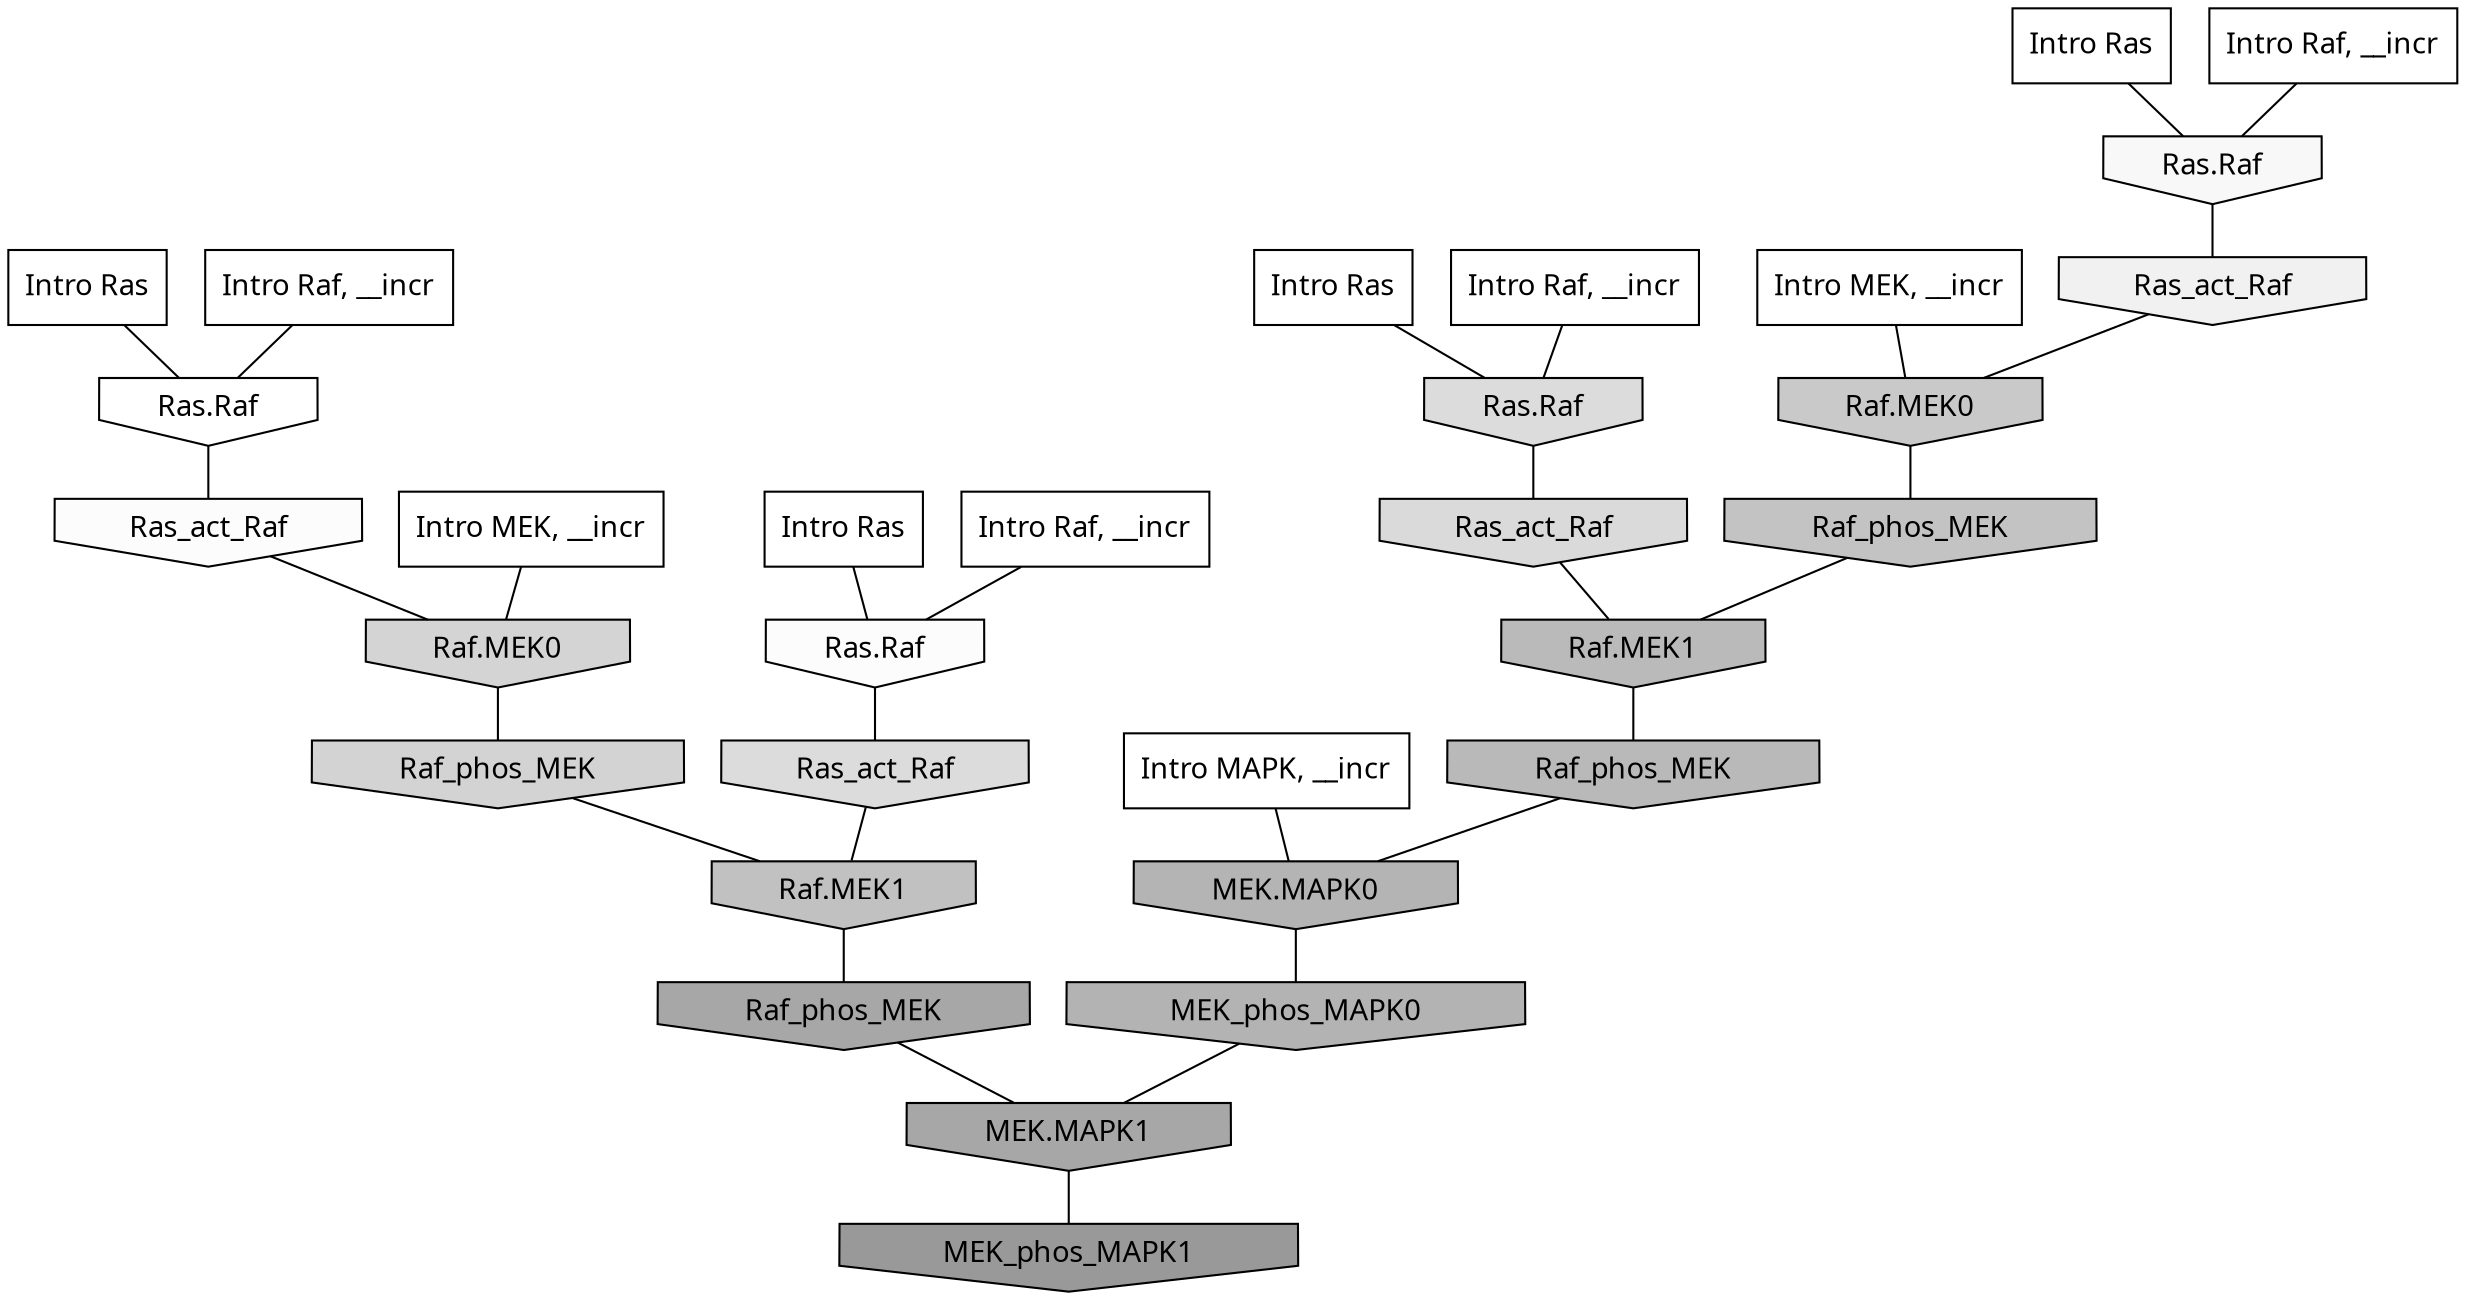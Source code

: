 digraph G{
  rankdir="TB";
  ranksep=0.30;
  node [fontname="CMU Serif"];
  edge [fontname="CMU Serif"];
  
  19 [label="Intro Ras", shape=rectangle, style=filled, fillcolor="0.000 0.000 1.000"]
  
  31 [label="Intro Ras", shape=rectangle, style=filled, fillcolor="0.000 0.000 1.000"]
  
  48 [label="Intro Ras", shape=rectangle, style=filled, fillcolor="0.000 0.000 1.000"]
  
  86 [label="Intro Ras", shape=rectangle, style=filled, fillcolor="0.000 0.000 1.000"]
  
  112 [label="Intro Raf, __incr", shape=rectangle, style=filled, fillcolor="0.000 0.000 1.000"]
  
  271 [label="Intro Raf, __incr", shape=rectangle, style=filled, fillcolor="0.000 0.000 1.000"]
  
  388 [label="Intro Raf, __incr", shape=rectangle, style=filled, fillcolor="0.000 0.000 1.000"]
  
  901 [label="Intro Raf, __incr", shape=rectangle, style=filled, fillcolor="0.000 0.000 1.000"]
  
  1994 [label="Intro MEK, __incr", shape=rectangle, style=filled, fillcolor="0.000 0.000 1.000"]
  
  2005 [label="Intro MEK, __incr", shape=rectangle, style=filled, fillcolor="0.000 0.000 1.000"]
  
  2448 [label="Intro MAPK, __incr", shape=rectangle, style=filled, fillcolor="0.000 0.000 1.000"]
  
  3262 [label="Ras.Raf", shape=invhouse, style=filled, fillcolor="0.000 0.000 1.000"]
  
  3402 [label="Ras.Raf", shape=invhouse, style=filled, fillcolor="0.000 0.000 0.988"]
  
  3416 [label="Ras_act_Raf", shape=invhouse, style=filled, fillcolor="0.000 0.000 0.986"]
  
  3514 [label="Ras.Raf", shape=invhouse, style=filled, fillcolor="0.000 0.000 0.970"]
  
  3801 [label="Ras_act_Raf", shape=invhouse, style=filled, fillcolor="0.000 0.000 0.944"]
  
  5235 [label="Ras_act_Raf", shape=invhouse, style=filled, fillcolor="0.000 0.000 0.861"]
  
  5269 [label="Ras.Raf", shape=invhouse, style=filled, fillcolor="0.000 0.000 0.860"]
  
  5430 [label="Ras_act_Raf", shape=invhouse, style=filled, fillcolor="0.000 0.000 0.853"]
  
  5873 [label="Raf.MEK0", shape=invhouse, style=filled, fillcolor="0.000 0.000 0.830"]
  
  5942 [label="Raf_phos_MEK", shape=invhouse, style=filled, fillcolor="0.000 0.000 0.827"]
  
  6957 [label="Raf.MEK0", shape=invhouse, style=filled, fillcolor="0.000 0.000 0.788"]
  
  7825 [label="Raf_phos_MEK", shape=invhouse, style=filled, fillcolor="0.000 0.000 0.762"]
  
  8075 [label="Raf.MEK1", shape=invhouse, style=filled, fillcolor="0.000 0.000 0.756"]
  
  9068 [label="Raf.MEK1", shape=invhouse, style=filled, fillcolor="0.000 0.000 0.728"]
  
  9220 [label="Raf_phos_MEK", shape=invhouse, style=filled, fillcolor="0.000 0.000 0.726"]
  
  10197 [label="MEK.MAPK0", shape=invhouse, style=filled, fillcolor="0.000 0.000 0.706"]
  
  10556 [label="MEK_phos_MAPK0", shape=invhouse, style=filled, fillcolor="0.000 0.000 0.700"]
  
  13402 [label="Raf_phos_MEK", shape=invhouse, style=filled, fillcolor="0.000 0.000 0.655"]
  
  13411 [label="MEK.MAPK1", shape=invhouse, style=filled, fillcolor="0.000 0.000 0.655"]
  
  16826 [label="MEK_phos_MAPK1", shape=invhouse, style=filled, fillcolor="0.000 0.000 0.600"]
  
  
  13411 -> 16826 [dir=none, color="0.000 0.000 0.000"] 
  13402 -> 13411 [dir=none, color="0.000 0.000 0.000"] 
  10556 -> 13411 [dir=none, color="0.000 0.000 0.000"] 
  10197 -> 10556 [dir=none, color="0.000 0.000 0.000"] 
  9220 -> 10197 [dir=none, color="0.000 0.000 0.000"] 
  9068 -> 9220 [dir=none, color="0.000 0.000 0.000"] 
  8075 -> 13402 [dir=none, color="0.000 0.000 0.000"] 
  7825 -> 9068 [dir=none, color="0.000 0.000 0.000"] 
  6957 -> 7825 [dir=none, color="0.000 0.000 0.000"] 
  5942 -> 8075 [dir=none, color="0.000 0.000 0.000"] 
  5873 -> 5942 [dir=none, color="0.000 0.000 0.000"] 
  5430 -> 9068 [dir=none, color="0.000 0.000 0.000"] 
  5269 -> 5430 [dir=none, color="0.000 0.000 0.000"] 
  5235 -> 8075 [dir=none, color="0.000 0.000 0.000"] 
  3801 -> 6957 [dir=none, color="0.000 0.000 0.000"] 
  3514 -> 3801 [dir=none, color="0.000 0.000 0.000"] 
  3416 -> 5873 [dir=none, color="0.000 0.000 0.000"] 
  3402 -> 5235 [dir=none, color="0.000 0.000 0.000"] 
  3262 -> 3416 [dir=none, color="0.000 0.000 0.000"] 
  2448 -> 10197 [dir=none, color="0.000 0.000 0.000"] 
  2005 -> 6957 [dir=none, color="0.000 0.000 0.000"] 
  1994 -> 5873 [dir=none, color="0.000 0.000 0.000"] 
  901 -> 3402 [dir=none, color="0.000 0.000 0.000"] 
  388 -> 5269 [dir=none, color="0.000 0.000 0.000"] 
  271 -> 3514 [dir=none, color="0.000 0.000 0.000"] 
  112 -> 3262 [dir=none, color="0.000 0.000 0.000"] 
  86 -> 5269 [dir=none, color="0.000 0.000 0.000"] 
  48 -> 3402 [dir=none, color="0.000 0.000 0.000"] 
  31 -> 3514 [dir=none, color="0.000 0.000 0.000"] 
  19 -> 3262 [dir=none, color="0.000 0.000 0.000"] 
  
  }
